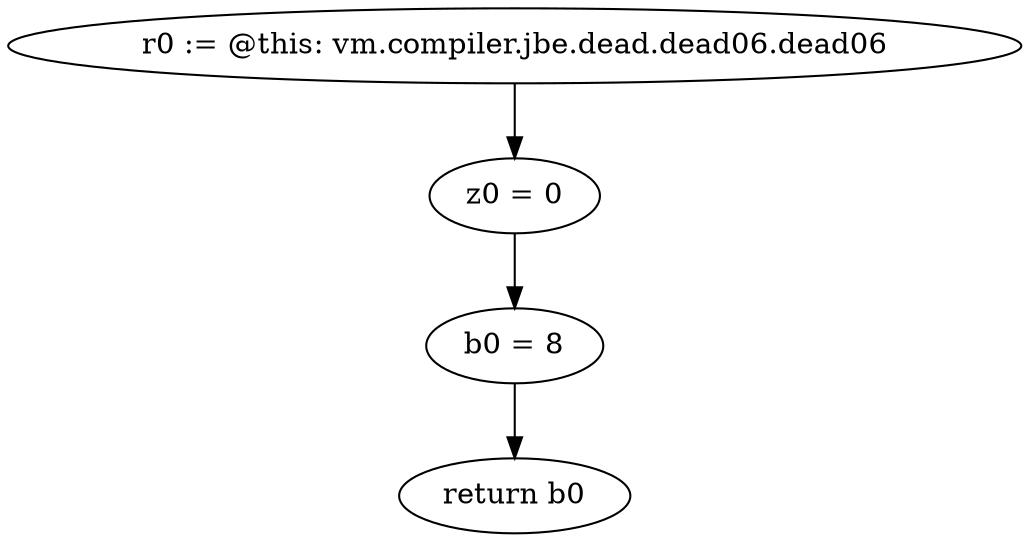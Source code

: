digraph "unitGraph" {
    "r0 := @this: vm.compiler.jbe.dead.dead06.dead06"
    "z0 = 0"
    "b0 = 8"
    "return b0"
    "r0 := @this: vm.compiler.jbe.dead.dead06.dead06"->"z0 = 0";
    "z0 = 0"->"b0 = 8";
    "b0 = 8"->"return b0";
}

